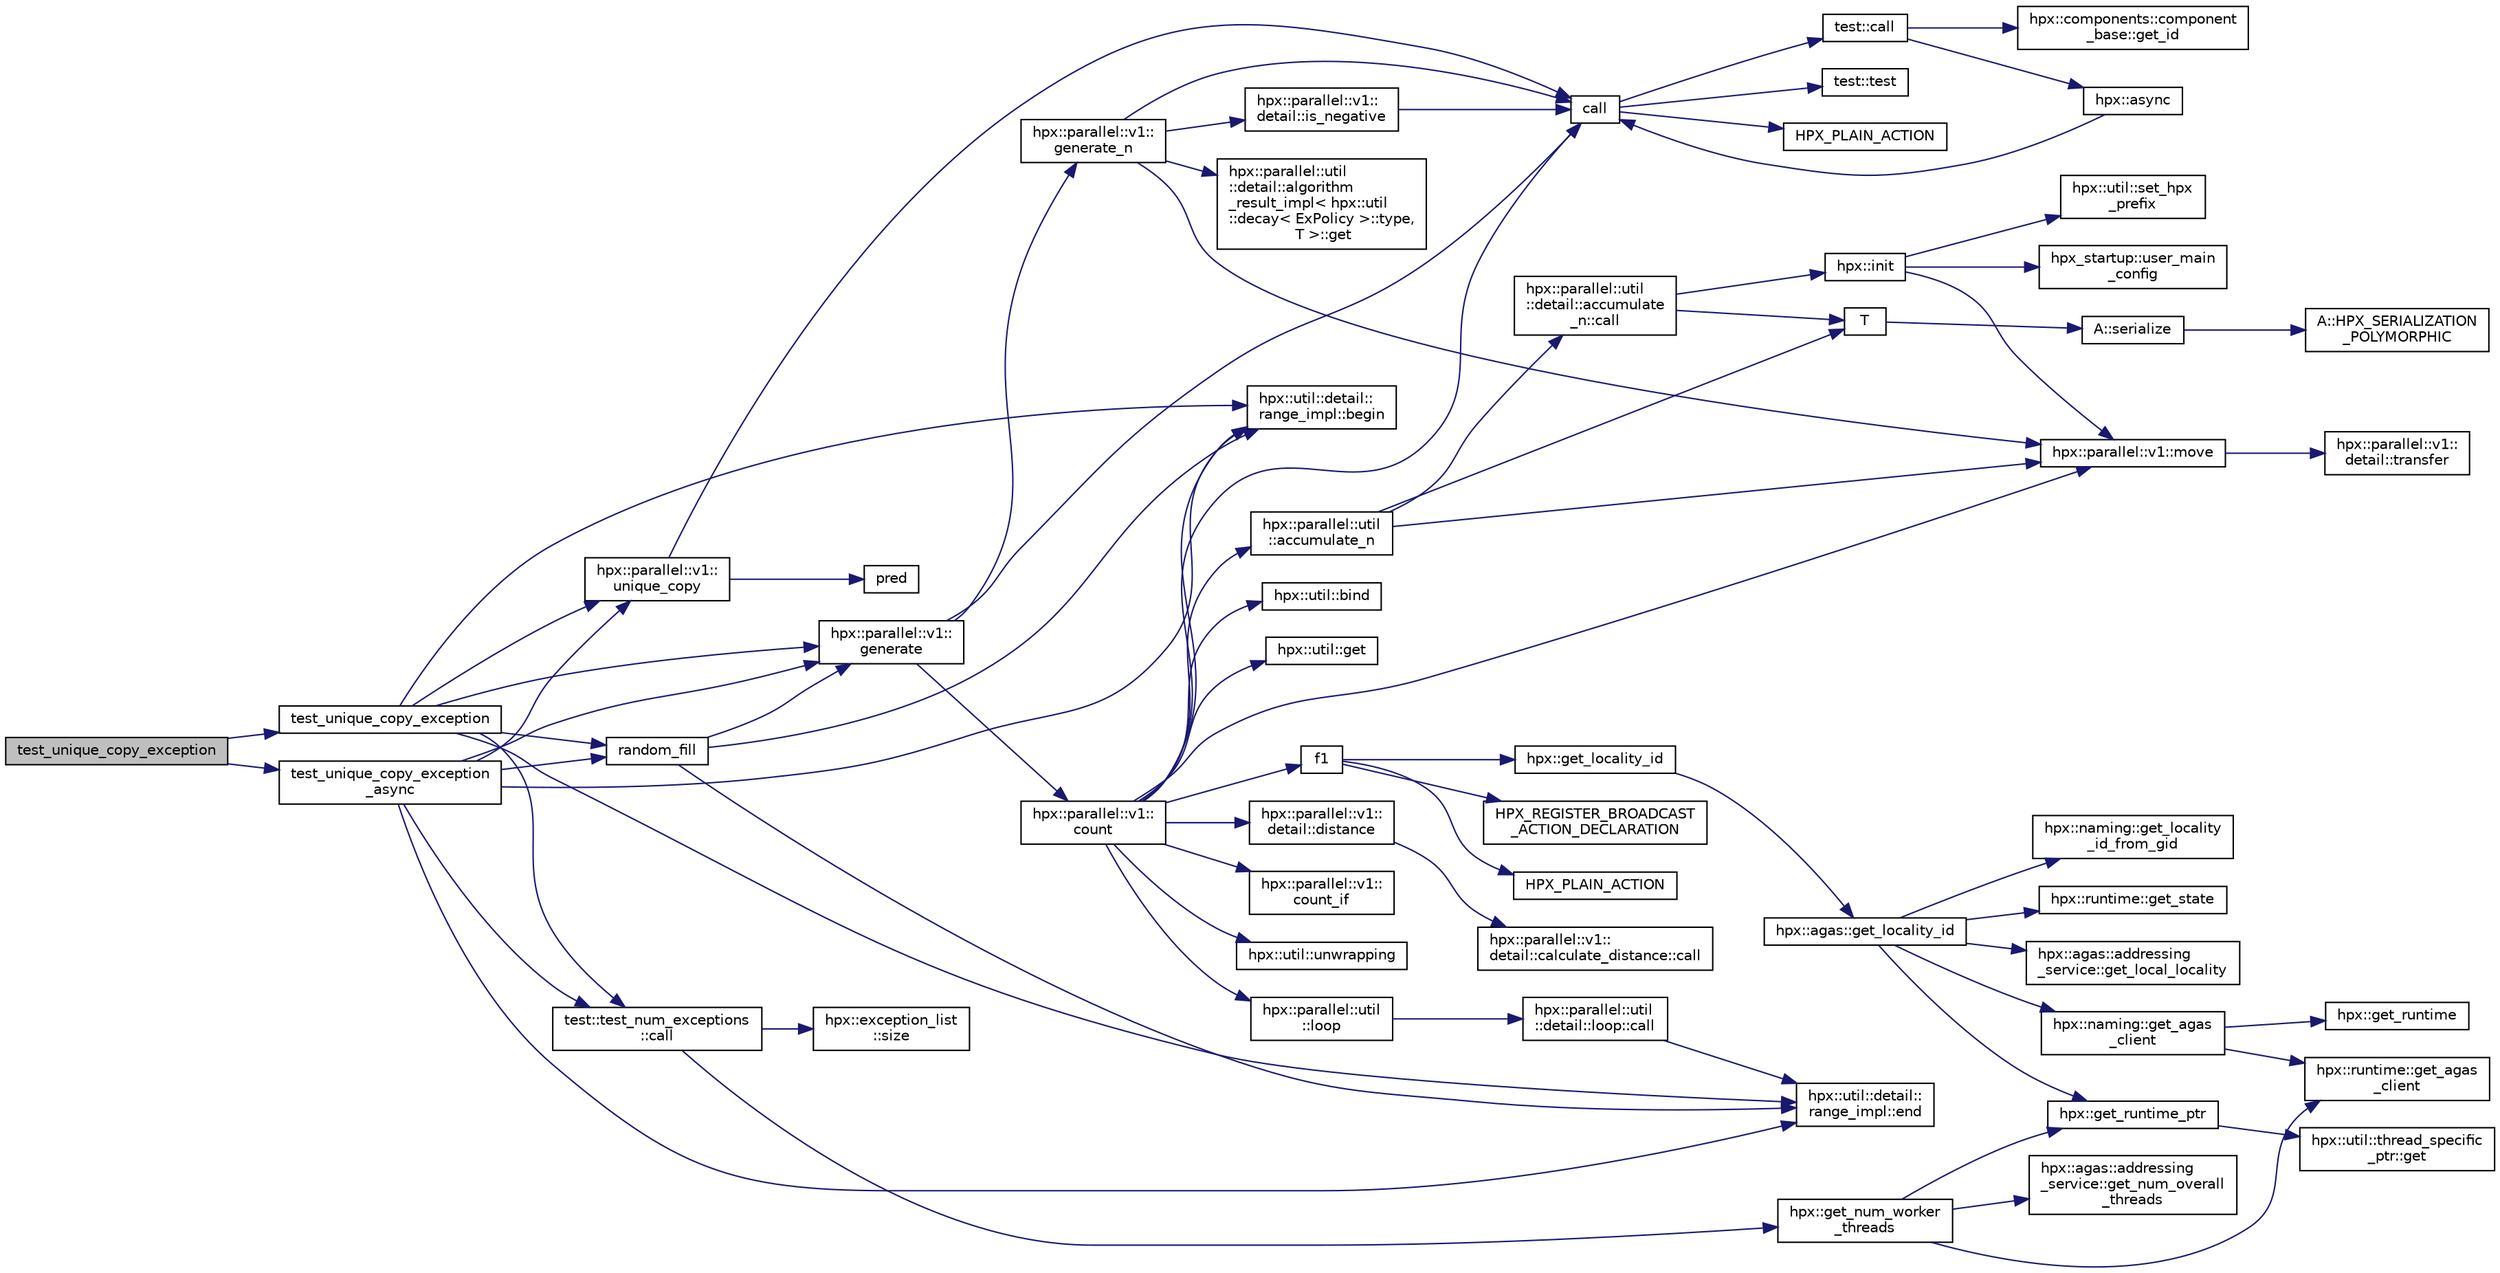 digraph "test_unique_copy_exception"
{
  edge [fontname="Helvetica",fontsize="10",labelfontname="Helvetica",labelfontsize="10"];
  node [fontname="Helvetica",fontsize="10",shape=record];
  rankdir="LR";
  Node426 [label="test_unique_copy_exception",height=0.2,width=0.4,color="black", fillcolor="grey75", style="filled", fontcolor="black"];
  Node426 -> Node427 [color="midnightblue",fontsize="10",style="solid",fontname="Helvetica"];
  Node427 [label="test_unique_copy_exception",height=0.2,width=0.4,color="black", fillcolor="white", style="filled",URL="$d8/dff/unique__copy__tests_8hpp.html#a5c37fea0df2927a8cace440d2a1c94b7"];
  Node427 -> Node428 [color="midnightblue",fontsize="10",style="solid",fontname="Helvetica"];
  Node428 [label="hpx::parallel::v1::\lgenerate",height=0.2,width=0.4,color="black", fillcolor="white", style="filled",URL="$db/db9/namespacehpx_1_1parallel_1_1v1.html#a1f74f2be2954d6fbd8278df5fedb946a"];
  Node428 -> Node429 [color="midnightblue",fontsize="10",style="solid",fontname="Helvetica"];
  Node429 [label="hpx::parallel::v1::\lgenerate_n",height=0.2,width=0.4,color="black", fillcolor="white", style="filled",URL="$db/db9/namespacehpx_1_1parallel_1_1v1.html#a9fd6a170d9742750007e88805764ec8a"];
  Node429 -> Node430 [color="midnightblue",fontsize="10",style="solid",fontname="Helvetica"];
  Node430 [label="hpx::parallel::v1::\ldetail::is_negative",height=0.2,width=0.4,color="black", fillcolor="white", style="filled",URL="$d2/ddd/namespacehpx_1_1parallel_1_1v1_1_1detail.html#adf2e40fc4b20ad0fd442ee3118a4d527"];
  Node430 -> Node431 [color="midnightblue",fontsize="10",style="solid",fontname="Helvetica"];
  Node431 [label="call",height=0.2,width=0.4,color="black", fillcolor="white", style="filled",URL="$d2/d67/promise__1620_8cpp.html#a58357f0b82bc761e1d0b9091ed563a70"];
  Node431 -> Node432 [color="midnightblue",fontsize="10",style="solid",fontname="Helvetica"];
  Node432 [label="test::test",height=0.2,width=0.4,color="black", fillcolor="white", style="filled",URL="$d8/d89/structtest.html#ab42d5ece712d716b04cb3f686f297a26"];
  Node431 -> Node433 [color="midnightblue",fontsize="10",style="solid",fontname="Helvetica"];
  Node433 [label="HPX_PLAIN_ACTION",height=0.2,width=0.4,color="black", fillcolor="white", style="filled",URL="$d2/d67/promise__1620_8cpp.html#ab96aab827a4b1fcaf66cfe0ba83fef23"];
  Node431 -> Node434 [color="midnightblue",fontsize="10",style="solid",fontname="Helvetica"];
  Node434 [label="test::call",height=0.2,width=0.4,color="black", fillcolor="white", style="filled",URL="$d8/d89/structtest.html#aeb29e7ed6518b9426ccf1344c52620ae"];
  Node434 -> Node435 [color="midnightblue",fontsize="10",style="solid",fontname="Helvetica"];
  Node435 [label="hpx::async",height=0.2,width=0.4,color="black", fillcolor="white", style="filled",URL="$d8/d83/namespacehpx.html#acb7d8e37b73b823956ce144f9a57eaa4"];
  Node435 -> Node431 [color="midnightblue",fontsize="10",style="solid",fontname="Helvetica"];
  Node434 -> Node436 [color="midnightblue",fontsize="10",style="solid",fontname="Helvetica"];
  Node436 [label="hpx::components::component\l_base::get_id",height=0.2,width=0.4,color="black", fillcolor="white", style="filled",URL="$d2/de6/classhpx_1_1components_1_1component__base.html#a4c8fd93514039bdf01c48d66d82b19cd"];
  Node429 -> Node437 [color="midnightblue",fontsize="10",style="solid",fontname="Helvetica"];
  Node437 [label="hpx::parallel::util\l::detail::algorithm\l_result_impl\< hpx::util\l::decay\< ExPolicy \>::type,\l T \>::get",height=0.2,width=0.4,color="black", fillcolor="white", style="filled",URL="$d2/d42/structhpx_1_1parallel_1_1util_1_1detail_1_1algorithm__result__impl.html#ab5b051e8ec74eff5e0e62fd63f5d377e"];
  Node429 -> Node438 [color="midnightblue",fontsize="10",style="solid",fontname="Helvetica"];
  Node438 [label="hpx::parallel::v1::move",height=0.2,width=0.4,color="black", fillcolor="white", style="filled",URL="$db/db9/namespacehpx_1_1parallel_1_1v1.html#aa7c4ede081ce786c9d1eb1adff495cfc"];
  Node438 -> Node439 [color="midnightblue",fontsize="10",style="solid",fontname="Helvetica"];
  Node439 [label="hpx::parallel::v1::\ldetail::transfer",height=0.2,width=0.4,color="black", fillcolor="white", style="filled",URL="$d2/ddd/namespacehpx_1_1parallel_1_1v1_1_1detail.html#ab1b56a05e1885ca7cc7ffa1804dd2f3c"];
  Node429 -> Node431 [color="midnightblue",fontsize="10",style="solid",fontname="Helvetica"];
  Node428 -> Node440 [color="midnightblue",fontsize="10",style="solid",fontname="Helvetica"];
  Node440 [label="hpx::parallel::v1::\lcount",height=0.2,width=0.4,color="black", fillcolor="white", style="filled",URL="$db/db9/namespacehpx_1_1parallel_1_1v1.html#a19d058114a2bd44801aab4176b188e23"];
  Node440 -> Node441 [color="midnightblue",fontsize="10",style="solid",fontname="Helvetica"];
  Node441 [label="hpx::parallel::v1::\lcount_if",height=0.2,width=0.4,color="black", fillcolor="white", style="filled",URL="$db/db9/namespacehpx_1_1parallel_1_1v1.html#ad836ff017ec208c2d6388a9b47b05ce0"];
  Node440 -> Node442 [color="midnightblue",fontsize="10",style="solid",fontname="Helvetica"];
  Node442 [label="f1",height=0.2,width=0.4,color="black", fillcolor="white", style="filled",URL="$d8/d8b/broadcast_8cpp.html#a1751fbd41f2529b84514a9dbd767959a"];
  Node442 -> Node443 [color="midnightblue",fontsize="10",style="solid",fontname="Helvetica"];
  Node443 [label="hpx::get_locality_id",height=0.2,width=0.4,color="black", fillcolor="white", style="filled",URL="$d8/d83/namespacehpx.html#a158d7c54a657bb364c1704033010697b",tooltip="Return the number of the locality this function is being called from. "];
  Node443 -> Node444 [color="midnightblue",fontsize="10",style="solid",fontname="Helvetica"];
  Node444 [label="hpx::agas::get_locality_id",height=0.2,width=0.4,color="black", fillcolor="white", style="filled",URL="$dc/d54/namespacehpx_1_1agas.html#a491cc2ddecdf0f1a9129900caa6a4d3e"];
  Node444 -> Node445 [color="midnightblue",fontsize="10",style="solid",fontname="Helvetica"];
  Node445 [label="hpx::get_runtime_ptr",height=0.2,width=0.4,color="black", fillcolor="white", style="filled",URL="$d8/d83/namespacehpx.html#af29daf2bb3e01b4d6495a1742b6cce64"];
  Node445 -> Node446 [color="midnightblue",fontsize="10",style="solid",fontname="Helvetica"];
  Node446 [label="hpx::util::thread_specific\l_ptr::get",height=0.2,width=0.4,color="black", fillcolor="white", style="filled",URL="$d4/d4c/structhpx_1_1util_1_1thread__specific__ptr.html#a3b27d8520710478aa41d1f74206bdba9"];
  Node444 -> Node447 [color="midnightblue",fontsize="10",style="solid",fontname="Helvetica"];
  Node447 [label="hpx::runtime::get_state",height=0.2,width=0.4,color="black", fillcolor="white", style="filled",URL="$d0/d7b/classhpx_1_1runtime.html#ab405f80e060dac95d624520f38b0524c"];
  Node444 -> Node448 [color="midnightblue",fontsize="10",style="solid",fontname="Helvetica"];
  Node448 [label="hpx::naming::get_agas\l_client",height=0.2,width=0.4,color="black", fillcolor="white", style="filled",URL="$d4/dc9/namespacehpx_1_1naming.html#a0408fffd5d34b620712a801b0ae3b032"];
  Node448 -> Node449 [color="midnightblue",fontsize="10",style="solid",fontname="Helvetica"];
  Node449 [label="hpx::get_runtime",height=0.2,width=0.4,color="black", fillcolor="white", style="filled",URL="$d8/d83/namespacehpx.html#aef902cc6c7dd3b9fbadf34d1e850a070"];
  Node448 -> Node450 [color="midnightblue",fontsize="10",style="solid",fontname="Helvetica"];
  Node450 [label="hpx::runtime::get_agas\l_client",height=0.2,width=0.4,color="black", fillcolor="white", style="filled",URL="$d0/d7b/classhpx_1_1runtime.html#aeb5dddd30d6b9861669af8ad44d1a96a"];
  Node444 -> Node451 [color="midnightblue",fontsize="10",style="solid",fontname="Helvetica"];
  Node451 [label="hpx::agas::addressing\l_service::get_local_locality",height=0.2,width=0.4,color="black", fillcolor="white", style="filled",URL="$db/d58/structhpx_1_1agas_1_1addressing__service.html#ab52c19a37c2a7a006c6c15f90ad0539c"];
  Node444 -> Node452 [color="midnightblue",fontsize="10",style="solid",fontname="Helvetica"];
  Node452 [label="hpx::naming::get_locality\l_id_from_gid",height=0.2,width=0.4,color="black", fillcolor="white", style="filled",URL="$d4/dc9/namespacehpx_1_1naming.html#a7fd43037784560bd04fda9b49e33529f"];
  Node442 -> Node453 [color="midnightblue",fontsize="10",style="solid",fontname="Helvetica"];
  Node453 [label="HPX_PLAIN_ACTION",height=0.2,width=0.4,color="black", fillcolor="white", style="filled",URL="$d8/d8b/broadcast_8cpp.html#a19685a0394ce6a99351f7a679f6eeefc"];
  Node442 -> Node454 [color="midnightblue",fontsize="10",style="solid",fontname="Helvetica"];
  Node454 [label="HPX_REGISTER_BROADCAST\l_ACTION_DECLARATION",height=0.2,width=0.4,color="black", fillcolor="white", style="filled",URL="$d7/d38/addressing__service_8cpp.html#a573d764d9cb34eec46a4bdffcf07875f"];
  Node440 -> Node455 [color="midnightblue",fontsize="10",style="solid",fontname="Helvetica"];
  Node455 [label="hpx::parallel::util\l::loop",height=0.2,width=0.4,color="black", fillcolor="white", style="filled",URL="$df/dc6/namespacehpx_1_1parallel_1_1util.html#a3f434e00f42929aac85debb8c5782213"];
  Node455 -> Node456 [color="midnightblue",fontsize="10",style="solid",fontname="Helvetica"];
  Node456 [label="hpx::parallel::util\l::detail::loop::call",height=0.2,width=0.4,color="black", fillcolor="white", style="filled",URL="$da/d06/structhpx_1_1parallel_1_1util_1_1detail_1_1loop.html#a5c5e8dbda782f09cdb7bc2509e3bf09e"];
  Node456 -> Node457 [color="midnightblue",fontsize="10",style="solid",fontname="Helvetica"];
  Node457 [label="hpx::util::detail::\lrange_impl::end",height=0.2,width=0.4,color="black", fillcolor="white", style="filled",URL="$d4/d4a/namespacehpx_1_1util_1_1detail_1_1range__impl.html#afb2ea48b0902f52ee4d8b764807b4316"];
  Node440 -> Node458 [color="midnightblue",fontsize="10",style="solid",fontname="Helvetica"];
  Node458 [label="hpx::util::bind",height=0.2,width=0.4,color="black", fillcolor="white", style="filled",URL="$df/dad/namespacehpx_1_1util.html#ad844caedf82a0173d6909d910c3e48c6"];
  Node440 -> Node438 [color="midnightblue",fontsize="10",style="solid",fontname="Helvetica"];
  Node440 -> Node459 [color="midnightblue",fontsize="10",style="solid",fontname="Helvetica"];
  Node459 [label="hpx::util::get",height=0.2,width=0.4,color="black", fillcolor="white", style="filled",URL="$df/dad/namespacehpx_1_1util.html#a5cbd3c41f03f4d4acaedaa4777e3cc02"];
  Node440 -> Node431 [color="midnightblue",fontsize="10",style="solid",fontname="Helvetica"];
  Node440 -> Node460 [color="midnightblue",fontsize="10",style="solid",fontname="Helvetica"];
  Node460 [label="hpx::parallel::v1::\ldetail::distance",height=0.2,width=0.4,color="black", fillcolor="white", style="filled",URL="$d2/ddd/namespacehpx_1_1parallel_1_1v1_1_1detail.html#a6bea3c6a5f470cad11f27ee6bab4a33f"];
  Node460 -> Node461 [color="midnightblue",fontsize="10",style="solid",fontname="Helvetica"];
  Node461 [label="hpx::parallel::v1::\ldetail::calculate_distance::call",height=0.2,width=0.4,color="black", fillcolor="white", style="filled",URL="$db/dfa/structhpx_1_1parallel_1_1v1_1_1detail_1_1calculate__distance.html#a950a6627830a7d019ac0e734b0a447bf"];
  Node440 -> Node462 [color="midnightblue",fontsize="10",style="solid",fontname="Helvetica"];
  Node462 [label="hpx::util::unwrapping",height=0.2,width=0.4,color="black", fillcolor="white", style="filled",URL="$df/dad/namespacehpx_1_1util.html#a7529d9ac687684c33403cdd1f9cef8e4"];
  Node440 -> Node463 [color="midnightblue",fontsize="10",style="solid",fontname="Helvetica"];
  Node463 [label="hpx::parallel::util\l::accumulate_n",height=0.2,width=0.4,color="black", fillcolor="white", style="filled",URL="$df/dc6/namespacehpx_1_1parallel_1_1util.html#af19f9a2722f97c2247ea5d0dbb5e2d25"];
  Node463 -> Node464 [color="midnightblue",fontsize="10",style="solid",fontname="Helvetica"];
  Node464 [label="hpx::parallel::util\l::detail::accumulate\l_n::call",height=0.2,width=0.4,color="black", fillcolor="white", style="filled",URL="$d8/d3b/structhpx_1_1parallel_1_1util_1_1detail_1_1accumulate__n.html#a765aceb8ab313fc92f7c4aaf70ccca8f"];
  Node464 -> Node465 [color="midnightblue",fontsize="10",style="solid",fontname="Helvetica"];
  Node465 [label="hpx::init",height=0.2,width=0.4,color="black", fillcolor="white", style="filled",URL="$d8/d83/namespacehpx.html#a3c694ea960b47c56b33351ba16e3d76b",tooltip="Main entry point for launching the HPX runtime system. "];
  Node465 -> Node466 [color="midnightblue",fontsize="10",style="solid",fontname="Helvetica"];
  Node466 [label="hpx::util::set_hpx\l_prefix",height=0.2,width=0.4,color="black", fillcolor="white", style="filled",URL="$df/dad/namespacehpx_1_1util.html#ae40a23c1ba0a48d9304dcf717a95793e"];
  Node465 -> Node467 [color="midnightblue",fontsize="10",style="solid",fontname="Helvetica"];
  Node467 [label="hpx_startup::user_main\l_config",height=0.2,width=0.4,color="black", fillcolor="white", style="filled",URL="$d3/dd2/namespacehpx__startup.html#aaac571d88bd3912a4225a23eb3261637"];
  Node465 -> Node438 [color="midnightblue",fontsize="10",style="solid",fontname="Helvetica"];
  Node464 -> Node468 [color="midnightblue",fontsize="10",style="solid",fontname="Helvetica"];
  Node468 [label="T",height=0.2,width=0.4,color="black", fillcolor="white", style="filled",URL="$db/d33/polymorphic__semiintrusive__template_8cpp.html#ad187658f9cb91c1312b39ae7e896f1ea"];
  Node468 -> Node469 [color="midnightblue",fontsize="10",style="solid",fontname="Helvetica"];
  Node469 [label="A::serialize",height=0.2,width=0.4,color="black", fillcolor="white", style="filled",URL="$d7/da0/struct_a.html#a5f5c287cf471e274ed9dda0da1592212"];
  Node469 -> Node470 [color="midnightblue",fontsize="10",style="solid",fontname="Helvetica"];
  Node470 [label="A::HPX_SERIALIZATION\l_POLYMORPHIC",height=0.2,width=0.4,color="black", fillcolor="white", style="filled",URL="$d7/da0/struct_a.html#ada978cc156cebbafddb1f3aa4c01918c"];
  Node463 -> Node438 [color="midnightblue",fontsize="10",style="solid",fontname="Helvetica"];
  Node463 -> Node468 [color="midnightblue",fontsize="10",style="solid",fontname="Helvetica"];
  Node440 -> Node471 [color="midnightblue",fontsize="10",style="solid",fontname="Helvetica"];
  Node471 [label="hpx::util::detail::\lrange_impl::begin",height=0.2,width=0.4,color="black", fillcolor="white", style="filled",URL="$d4/d4a/namespacehpx_1_1util_1_1detail_1_1range__impl.html#a31e165df2b865cdd961f35ce938db41a"];
  Node428 -> Node431 [color="midnightblue",fontsize="10",style="solid",fontname="Helvetica"];
  Node427 -> Node471 [color="midnightblue",fontsize="10",style="solid",fontname="Helvetica"];
  Node427 -> Node457 [color="midnightblue",fontsize="10",style="solid",fontname="Helvetica"];
  Node427 -> Node472 [color="midnightblue",fontsize="10",style="solid",fontname="Helvetica"];
  Node472 [label="random_fill",height=0.2,width=0.4,color="black", fillcolor="white", style="filled",URL="$dd/d52/safe__object_8cpp.html#af11000111cdbb07ee1790cab60009256"];
  Node472 -> Node428 [color="midnightblue",fontsize="10",style="solid",fontname="Helvetica"];
  Node472 -> Node471 [color="midnightblue",fontsize="10",style="solid",fontname="Helvetica"];
  Node472 -> Node457 [color="midnightblue",fontsize="10",style="solid",fontname="Helvetica"];
  Node427 -> Node473 [color="midnightblue",fontsize="10",style="solid",fontname="Helvetica"];
  Node473 [label="hpx::parallel::v1::\lunique_copy",height=0.2,width=0.4,color="black", fillcolor="white", style="filled",URL="$db/db9/namespacehpx_1_1parallel_1_1v1.html#a5add8dcef59fc0c35d33ed325756a041"];
  Node473 -> Node431 [color="midnightblue",fontsize="10",style="solid",fontname="Helvetica"];
  Node473 -> Node474 [color="midnightblue",fontsize="10",style="solid",fontname="Helvetica"];
  Node474 [label="pred",height=0.2,width=0.4,color="black", fillcolor="white", style="filled",URL="$dc/d8b/cxx11__std__thread_8cpp.html#a31ff3168522b47b050989c5e07dd8408"];
  Node427 -> Node475 [color="midnightblue",fontsize="10",style="solid",fontname="Helvetica"];
  Node475 [label="test::test_num_exceptions\l::call",height=0.2,width=0.4,color="black", fillcolor="white", style="filled",URL="$da/ddb/structtest_1_1test__num__exceptions.html#a2c1e3b76f9abd4d358ae0258203b90b7"];
  Node475 -> Node476 [color="midnightblue",fontsize="10",style="solid",fontname="Helvetica"];
  Node476 [label="hpx::exception_list\l::size",height=0.2,width=0.4,color="black", fillcolor="white", style="filled",URL="$d2/def/classhpx_1_1exception__list.html#ae4e3e1b70e8185033656d891749a234e"];
  Node475 -> Node477 [color="midnightblue",fontsize="10",style="solid",fontname="Helvetica"];
  Node477 [label="hpx::get_num_worker\l_threads",height=0.2,width=0.4,color="black", fillcolor="white", style="filled",URL="$d8/d83/namespacehpx.html#ae0cb050327ed37e6863061bd1761409e",tooltip="Return the number of worker OS- threads used to execute HPX threads. "];
  Node477 -> Node445 [color="midnightblue",fontsize="10",style="solid",fontname="Helvetica"];
  Node477 -> Node450 [color="midnightblue",fontsize="10",style="solid",fontname="Helvetica"];
  Node477 -> Node478 [color="midnightblue",fontsize="10",style="solid",fontname="Helvetica"];
  Node478 [label="hpx::agas::addressing\l_service::get_num_overall\l_threads",height=0.2,width=0.4,color="black", fillcolor="white", style="filled",URL="$db/d58/structhpx_1_1agas_1_1addressing__service.html#a55800470ad2b28e283653df58d59ec49"];
  Node426 -> Node479 [color="midnightblue",fontsize="10",style="solid",fontname="Helvetica"];
  Node479 [label="test_unique_copy_exception\l_async",height=0.2,width=0.4,color="black", fillcolor="white", style="filled",URL="$d8/dff/unique__copy__tests_8hpp.html#aa1645bb70148f8f61bc10207e00a53a1"];
  Node479 -> Node428 [color="midnightblue",fontsize="10",style="solid",fontname="Helvetica"];
  Node479 -> Node471 [color="midnightblue",fontsize="10",style="solid",fontname="Helvetica"];
  Node479 -> Node457 [color="midnightblue",fontsize="10",style="solid",fontname="Helvetica"];
  Node479 -> Node472 [color="midnightblue",fontsize="10",style="solid",fontname="Helvetica"];
  Node479 -> Node473 [color="midnightblue",fontsize="10",style="solid",fontname="Helvetica"];
  Node479 -> Node475 [color="midnightblue",fontsize="10",style="solid",fontname="Helvetica"];
}
